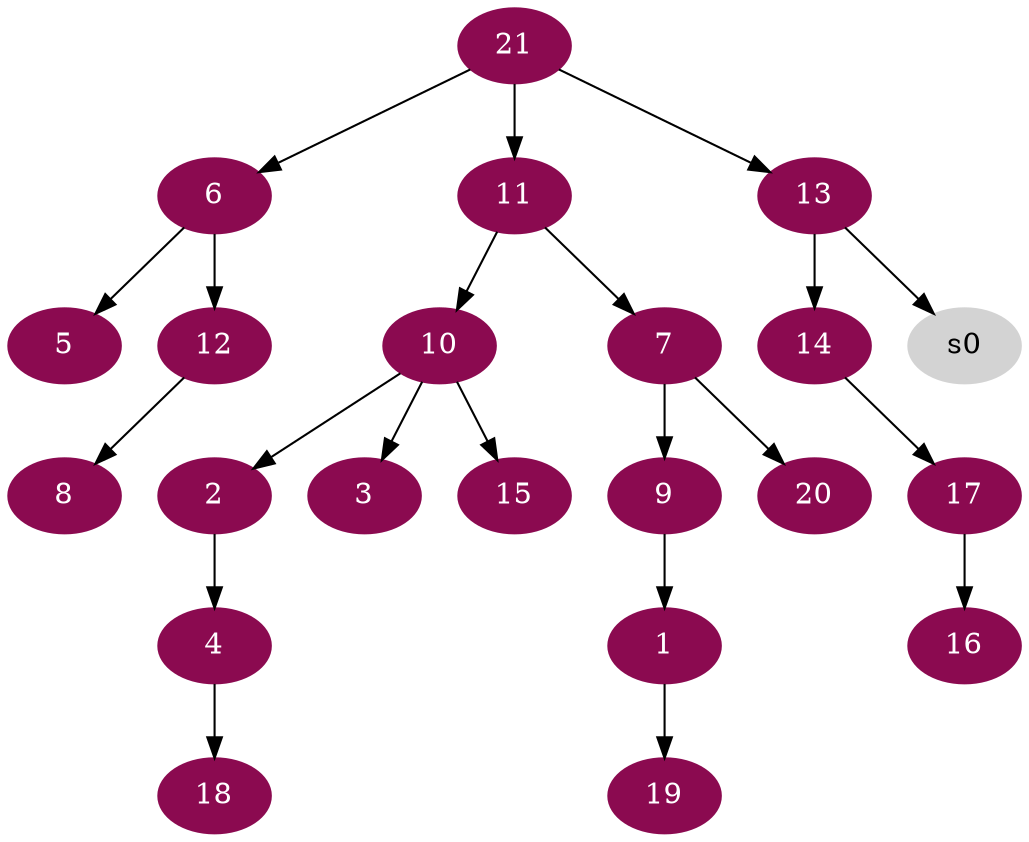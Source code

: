 digraph G {
node [color=deeppink4, style=filled, fontcolor=white];
9 -> 1;
10 -> 2;
10 -> 3;
2 -> 4;
6 -> 5;
21 -> 6;
11 -> 7;
12 -> 8;
7 -> 9;
11 -> 10;
21 -> 11;
6 -> 12;
21 -> 13;
13 -> 14;
10 -> 15;
17 -> 16;
14 -> 17;
4 -> 18;
1 -> 19;
7 -> 20;
node [color=lightgrey, style=filled, fontcolor=black];
13 -> s0;
}
